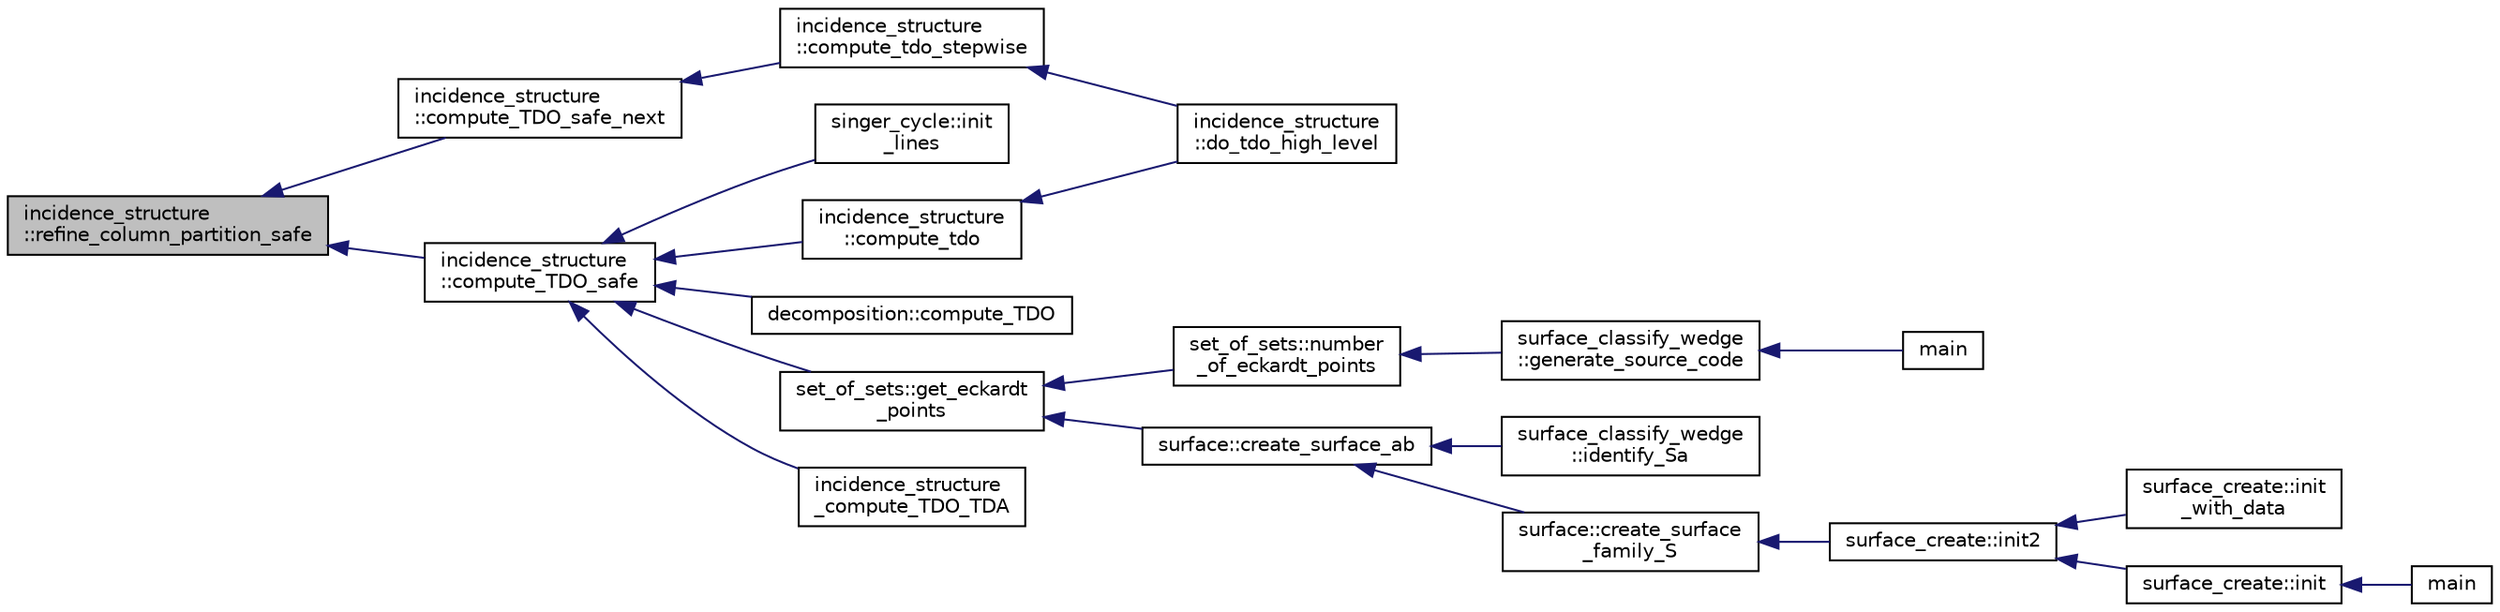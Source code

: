 digraph "incidence_structure::refine_column_partition_safe"
{
  edge [fontname="Helvetica",fontsize="10",labelfontname="Helvetica",labelfontsize="10"];
  node [fontname="Helvetica",fontsize="10",shape=record];
  rankdir="LR";
  Node6707 [label="incidence_structure\l::refine_column_partition_safe",height=0.2,width=0.4,color="black", fillcolor="grey75", style="filled", fontcolor="black"];
  Node6707 -> Node6708 [dir="back",color="midnightblue",fontsize="10",style="solid",fontname="Helvetica"];
  Node6708 [label="incidence_structure\l::compute_TDO_safe_next",height=0.2,width=0.4,color="black", fillcolor="white", style="filled",URL="$da/d8a/classincidence__structure.html#a7c315a348fc6bed0f8642767cc9cd7d1"];
  Node6708 -> Node6709 [dir="back",color="midnightblue",fontsize="10",style="solid",fontname="Helvetica"];
  Node6709 [label="incidence_structure\l::compute_tdo_stepwise",height=0.2,width=0.4,color="black", fillcolor="white", style="filled",URL="$da/d8a/classincidence__structure.html#a91a7039b74c96b39bcd084b02181f191"];
  Node6709 -> Node6710 [dir="back",color="midnightblue",fontsize="10",style="solid",fontname="Helvetica"];
  Node6710 [label="incidence_structure\l::do_tdo_high_level",height=0.2,width=0.4,color="black", fillcolor="white", style="filled",URL="$da/d8a/classincidence__structure.html#a8840e820448ad980279f244a90888b77"];
  Node6707 -> Node6711 [dir="back",color="midnightblue",fontsize="10",style="solid",fontname="Helvetica"];
  Node6711 [label="incidence_structure\l::compute_TDO_safe",height=0.2,width=0.4,color="black", fillcolor="white", style="filled",URL="$da/d8a/classincidence__structure.html#ab1409e71c4b6855e49edfd3526644202"];
  Node6711 -> Node6712 [dir="back",color="midnightblue",fontsize="10",style="solid",fontname="Helvetica"];
  Node6712 [label="set_of_sets::get_eckardt\l_points",height=0.2,width=0.4,color="black", fillcolor="white", style="filled",URL="$da/dd6/classset__of__sets.html#af6713e71ef5a1b7cc7892d78900166c4"];
  Node6712 -> Node6713 [dir="back",color="midnightblue",fontsize="10",style="solid",fontname="Helvetica"];
  Node6713 [label="set_of_sets::number\l_of_eckardt_points",height=0.2,width=0.4,color="black", fillcolor="white", style="filled",URL="$da/dd6/classset__of__sets.html#acf1d8689cc8ef9c4987d86c78be68302"];
  Node6713 -> Node6714 [dir="back",color="midnightblue",fontsize="10",style="solid",fontname="Helvetica"];
  Node6714 [label="surface_classify_wedge\l::generate_source_code",height=0.2,width=0.4,color="black", fillcolor="white", style="filled",URL="$d7/d5c/classsurface__classify__wedge.html#a4cb31d5e7747571177fbdedf79631fd9"];
  Node6714 -> Node6715 [dir="back",color="midnightblue",fontsize="10",style="solid",fontname="Helvetica"];
  Node6715 [label="main",height=0.2,width=0.4,color="black", fillcolor="white", style="filled",URL="$df/df8/surface__classify_8_c.html#a217dbf8b442f20279ea00b898af96f52"];
  Node6712 -> Node6716 [dir="back",color="midnightblue",fontsize="10",style="solid",fontname="Helvetica"];
  Node6716 [label="surface::create_surface_ab",height=0.2,width=0.4,color="black", fillcolor="white", style="filled",URL="$d5/d88/classsurface.html#a9e0834d9fd3ea14957df1944ac40c847"];
  Node6716 -> Node6717 [dir="back",color="midnightblue",fontsize="10",style="solid",fontname="Helvetica"];
  Node6717 [label="surface::create_surface\l_family_S",height=0.2,width=0.4,color="black", fillcolor="white", style="filled",URL="$d5/d88/classsurface.html#a820199c4eab279fad1085a308550fa8f"];
  Node6717 -> Node6718 [dir="back",color="midnightblue",fontsize="10",style="solid",fontname="Helvetica"];
  Node6718 [label="surface_create::init2",height=0.2,width=0.4,color="black", fillcolor="white", style="filled",URL="$de/da4/classsurface__create.html#a0d600640f7dd62d5a6c36443effdab59"];
  Node6718 -> Node6719 [dir="back",color="midnightblue",fontsize="10",style="solid",fontname="Helvetica"];
  Node6719 [label="surface_create::init\l_with_data",height=0.2,width=0.4,color="black", fillcolor="white", style="filled",URL="$de/da4/classsurface__create.html#a9226f687139676532adb1aa971fbade2"];
  Node6718 -> Node6720 [dir="back",color="midnightblue",fontsize="10",style="solid",fontname="Helvetica"];
  Node6720 [label="surface_create::init",height=0.2,width=0.4,color="black", fillcolor="white", style="filled",URL="$de/da4/classsurface__create.html#ab0db5c12825f778e3caf8aa4da02eb06"];
  Node6720 -> Node6721 [dir="back",color="midnightblue",fontsize="10",style="solid",fontname="Helvetica"];
  Node6721 [label="main",height=0.2,width=0.4,color="black", fillcolor="white", style="filled",URL="$d2/dfa/create__surface__main_8_c.html#a217dbf8b442f20279ea00b898af96f52"];
  Node6716 -> Node6722 [dir="back",color="midnightblue",fontsize="10",style="solid",fontname="Helvetica"];
  Node6722 [label="surface_classify_wedge\l::identify_Sa",height=0.2,width=0.4,color="black", fillcolor="white", style="filled",URL="$d7/d5c/classsurface__classify__wedge.html#a8fdc22ea1850bd4da28ace84adb055a6"];
  Node6711 -> Node6723 [dir="back",color="midnightblue",fontsize="10",style="solid",fontname="Helvetica"];
  Node6723 [label="decomposition::compute_TDO",height=0.2,width=0.4,color="black", fillcolor="white", style="filled",URL="$d3/d2b/classdecomposition.html#acde2ae0342c89d2ba817ecdc98813cbe"];
  Node6711 -> Node6724 [dir="back",color="midnightblue",fontsize="10",style="solid",fontname="Helvetica"];
  Node6724 [label="incidence_structure\l::compute_tdo",height=0.2,width=0.4,color="black", fillcolor="white", style="filled",URL="$da/d8a/classincidence__structure.html#a74cfa0336bdb1b0d0eace43f330a2b0f"];
  Node6724 -> Node6710 [dir="back",color="midnightblue",fontsize="10",style="solid",fontname="Helvetica"];
  Node6711 -> Node6725 [dir="back",color="midnightblue",fontsize="10",style="solid",fontname="Helvetica"];
  Node6725 [label="incidence_structure\l_compute_TDO_TDA",height=0.2,width=0.4,color="black", fillcolor="white", style="filled",URL="$df/d74/tl__geometry_8h.html#a63d0e7a207e173b92c0e560df4d8e980"];
  Node6711 -> Node6726 [dir="back",color="midnightblue",fontsize="10",style="solid",fontname="Helvetica"];
  Node6726 [label="singer_cycle::init\l_lines",height=0.2,width=0.4,color="black", fillcolor="white", style="filled",URL="$d8/d13/classsinger__cycle.html#a817cbf613596d5db2cf5e926db8fa328"];
}
